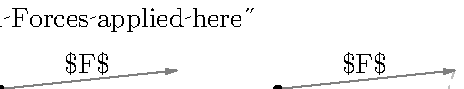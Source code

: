 \documentclass[border=5mm]{standalone}
\usepackage{luamplib}
\usepackage{unicode-math}
\setmathfont{Lete Sans Math}
\setmainfont{Lato Light}
\begin{document}
\mplibtextextlabel{enable}
\begin{mplibcode}
beginfig(1);
  ahangle := 24;
  pair F, F';
  F = 64 dir 6;
  F' = 128 dir -108;

  picture P[];

  P0 = image(
    drawarrow origin -- F  withcolor 1/2;
    drawarrow origin -- F' withcolor 1/2;
    draw origin withpen pencircle scaled dotlabeldiam;
    label("$F$", 6 up rotated angle F shifted 1/2 F);
    label("$F'$", 6 down rotated angle F' shifted 1/2 F');
  );
  P1 = image(
    z0 = 42 dir 144;
    label("\vbox{\hsize 60pt\raggedright\small Forces applied here}", z0);
    draw (z0 shifted (-8,-7) -- origin) cutafter fullcircle scaled 8 
      withpen pencircle scaled 1/4;
    draw P0;
    label.bot("\strut\footnotesize (a)", point 1/2 of bbox currentpicture);
  );

  P2 = image(
    drawarrow F -- F+F' dashed evenly withcolor 3/4; label.lrt("$F'$", 1/2[F, F+F']);
    drawarrow F' -- F+F' dashed evenly withcolor 3/4; label.lrt("$F$", 1/2[F', F'+F]);
    drawarrow origin -- F+F';  label.urt("$F+F'$", 1/3 (F+F'));

    draw P0;
    label.bot("\strut\footnotesize (b)", point 1/2 of bbox currentpicture);
  );

  P3 = image(
    path axis;
    pair F, Fx;
    numeric r, theta; r = 18; theta = 42;
    axis = (55 left -- 144 right) rotated r;
    F = 80 dir theta rotated r;
    Fx = xpart (F rotated -r) * right rotated r;

    drawarrow axis withpen pencircle scaled 1/4 withcolor 3/4;

    drawarrow origin -- F;
    drawarrow origin -- Fx;



  

    label.bot("\strut\footnotesize (c)", point 1/2 of bbox currentpicture);

  );

  draw P1;
  draw P2 shifted 100 right;
  label.urt(P3, lrcorner currentpicture);

endfig;
\end{mplibcode}
\end{document}

